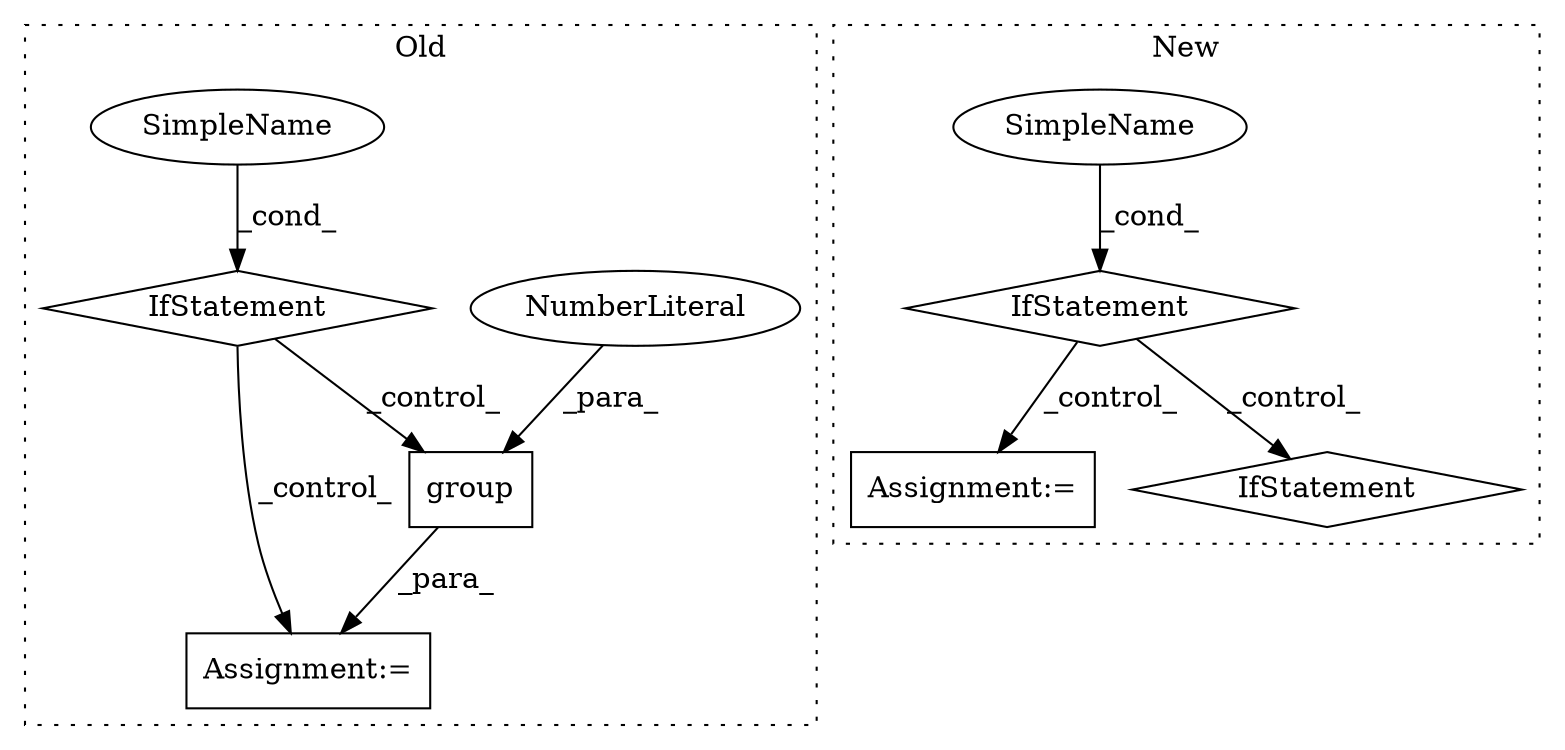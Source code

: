 digraph G {
subgraph cluster0 {
1 [label="group" a="32" s="2227,2234" l="6,1" shape="box"];
5 [label="NumberLiteral" a="34" s="2233" l="1" shape="ellipse"];
6 [label="IfStatement" a="25" s="2178,2184" l="4,2" shape="diamond"];
7 [label="SimpleName" a="42" s="" l="" shape="ellipse"];
9 [label="Assignment:=" a="7" s="2223" l="2" shape="box"];
label = "Old";
style="dotted";
}
subgraph cluster1 {
2 [label="IfStatement" a="25" s="1854,1886" l="8,2" shape="diamond"];
3 [label="Assignment:=" a="7" s="1998" l="38" shape="box"];
4 [label="SimpleName" a="42" s="" l="" shape="ellipse"];
8 [label="IfStatement" a="25" s="1998" l="38" shape="diamond"];
label = "New";
style="dotted";
}
1 -> 9 [label="_para_"];
2 -> 8 [label="_control_"];
2 -> 3 [label="_control_"];
4 -> 2 [label="_cond_"];
5 -> 1 [label="_para_"];
6 -> 1 [label="_control_"];
6 -> 9 [label="_control_"];
7 -> 6 [label="_cond_"];
}